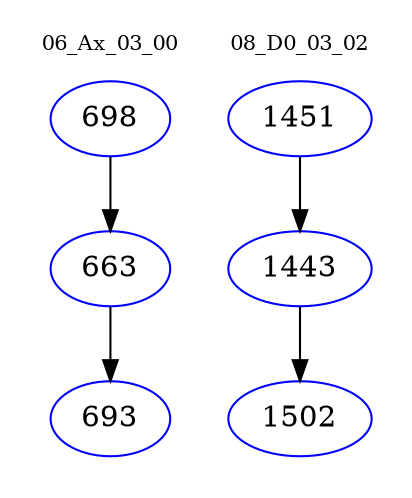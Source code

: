 digraph{
subgraph cluster_0 {
color = white
label = "06_Ax_03_00";
fontsize=10;
T0_698 [label="698", color="blue"]
T0_698 -> T0_663 [color="black"]
T0_663 [label="663", color="blue"]
T0_663 -> T0_693 [color="black"]
T0_693 [label="693", color="blue"]
}
subgraph cluster_1 {
color = white
label = "08_D0_03_02";
fontsize=10;
T1_1451 [label="1451", color="blue"]
T1_1451 -> T1_1443 [color="black"]
T1_1443 [label="1443", color="blue"]
T1_1443 -> T1_1502 [color="black"]
T1_1502 [label="1502", color="blue"]
}
}
